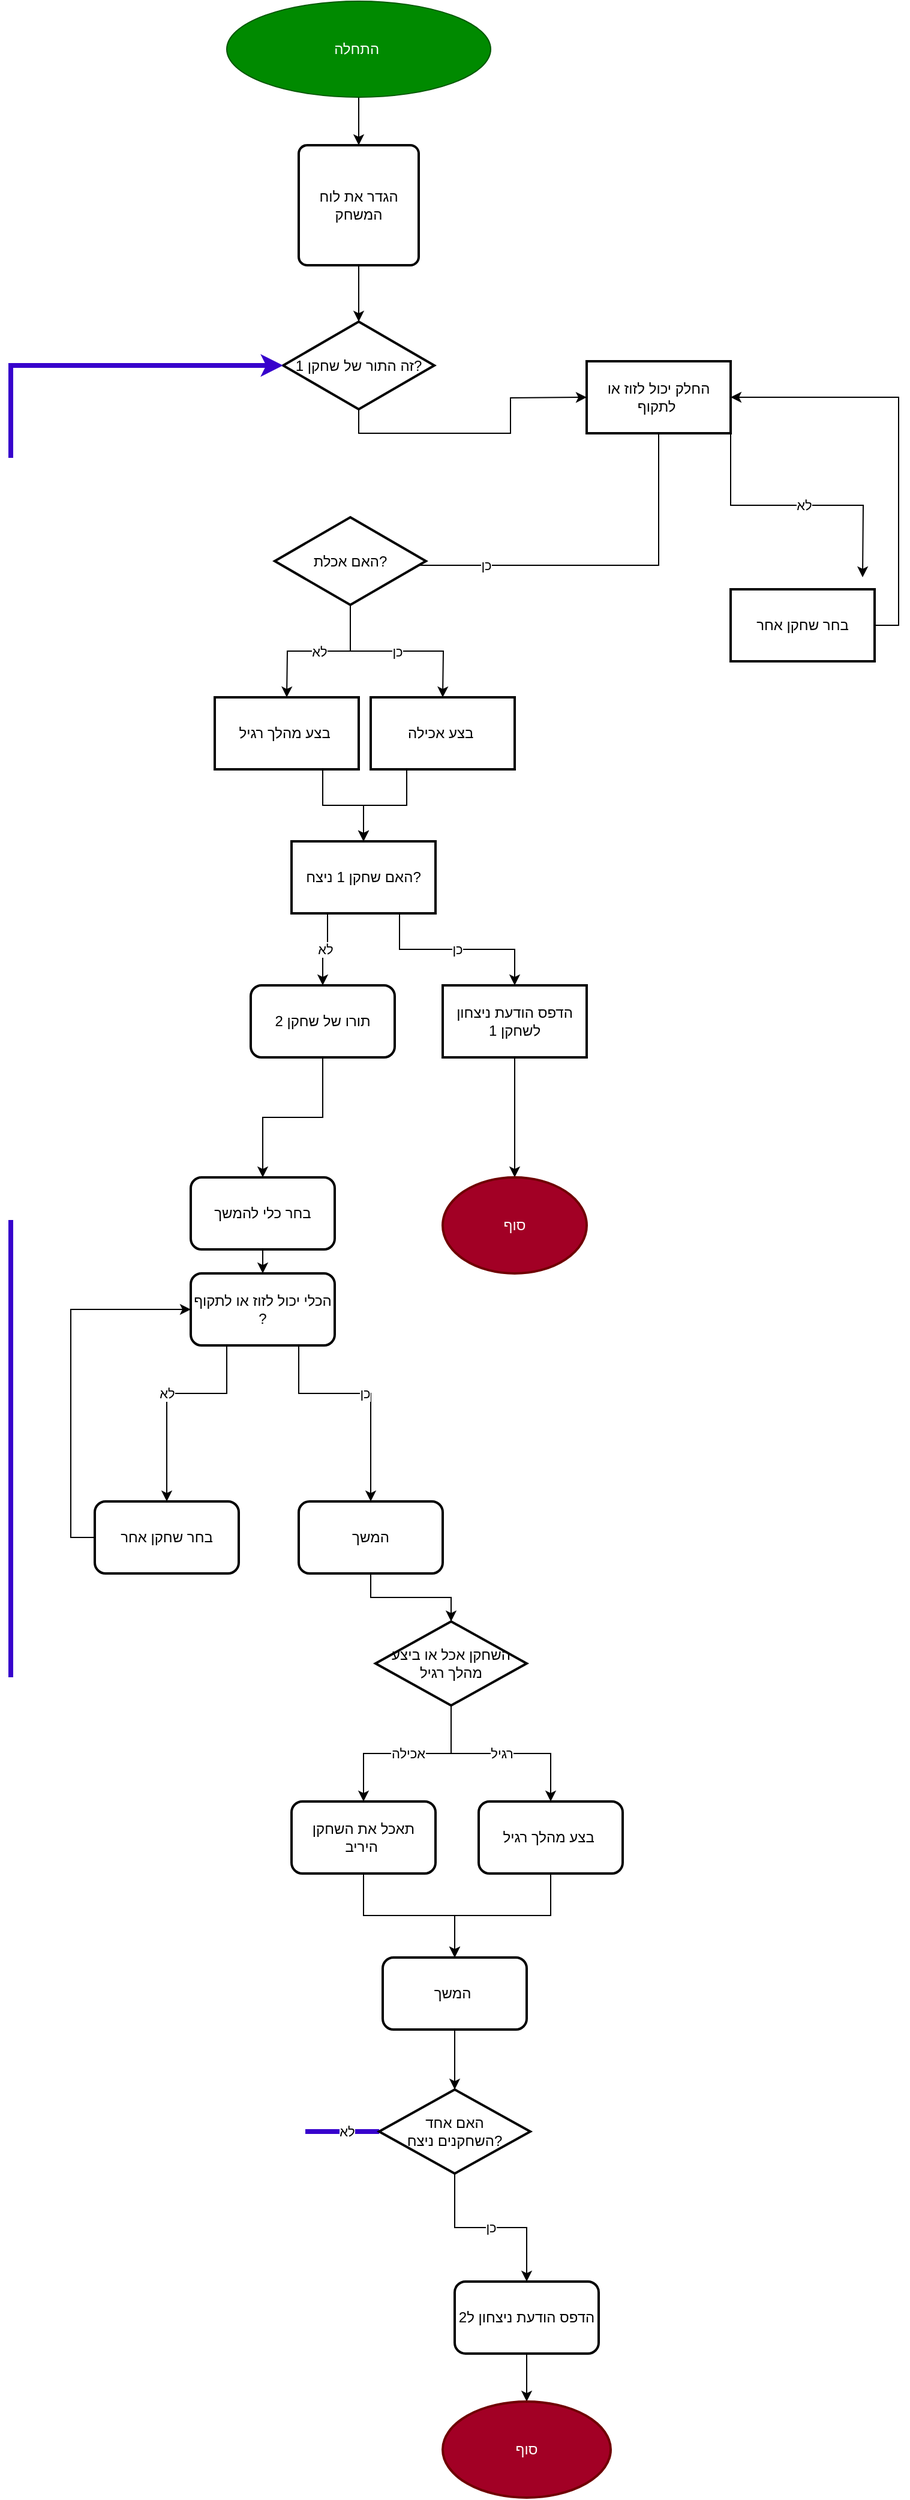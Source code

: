 <mxfile version="21.3.2" type="github">
  <diagram id="C5RBs43oDa-KdzZeNtuy" name="Page-1">
    <mxGraphModel dx="1050" dy="581" grid="1" gridSize="10" guides="1" tooltips="1" connect="1" arrows="1" fold="1" page="1" pageScale="1" pageWidth="827" pageHeight="1169" math="0" shadow="0">
      <root>
        <mxCell id="WIyWlLk6GJQsqaUBKTNV-0" />
        <mxCell id="WIyWlLk6GJQsqaUBKTNV-1" parent="WIyWlLk6GJQsqaUBKTNV-0" />
        <mxCell id="cDAYfYiGvi2COIqTTSTw-47" style="edgeStyle=orthogonalEdgeStyle;rounded=0;orthogonalLoop=1;jettySize=auto;html=1;entryX=0.5;entryY=0;entryDx=0;entryDy=0;" parent="WIyWlLk6GJQsqaUBKTNV-1" source="cDAYfYiGvi2COIqTTSTw-45" target="cDAYfYiGvi2COIqTTSTw-46" edge="1">
          <mxGeometry relative="1" as="geometry" />
        </mxCell>
        <mxCell id="cDAYfYiGvi2COIqTTSTw-45" value="התחלה&amp;nbsp;" style="ellipse;whiteSpace=wrap;html=1;fillColor=#008a00;fontColor=#ffffff;strokeColor=#005700;" parent="WIyWlLk6GJQsqaUBKTNV-1" vertex="1">
          <mxGeometry x="240" y="20" width="220" height="80" as="geometry" />
        </mxCell>
        <mxCell id="cDAYfYiGvi2COIqTTSTw-51" style="edgeStyle=orthogonalEdgeStyle;rounded=0;orthogonalLoop=1;jettySize=auto;html=1;exitX=0.5;exitY=1;exitDx=0;exitDy=0;entryX=0.5;entryY=0;entryDx=0;entryDy=0;entryPerimeter=0;" parent="WIyWlLk6GJQsqaUBKTNV-1" source="cDAYfYiGvi2COIqTTSTw-46" target="cDAYfYiGvi2COIqTTSTw-48" edge="1">
          <mxGeometry relative="1" as="geometry" />
        </mxCell>
        <mxCell id="cDAYfYiGvi2COIqTTSTw-46" value="הגדר את לוח המשחק" style="rounded=1;whiteSpace=wrap;html=1;absoluteArcSize=1;arcSize=14;strokeWidth=2;" parent="WIyWlLk6GJQsqaUBKTNV-1" vertex="1">
          <mxGeometry x="300" y="140" width="100" height="100" as="geometry" />
        </mxCell>
        <mxCell id="cDAYfYiGvi2COIqTTSTw-150" style="edgeStyle=orthogonalEdgeStyle;rounded=0;orthogonalLoop=1;jettySize=auto;html=1;exitX=0.5;exitY=1;exitDx=0;exitDy=0;exitPerimeter=0;" parent="WIyWlLk6GJQsqaUBKTNV-1" source="cDAYfYiGvi2COIqTTSTw-48" edge="1">
          <mxGeometry relative="1" as="geometry">
            <mxPoint x="540" y="350" as="targetPoint" />
          </mxGeometry>
        </mxCell>
        <mxCell id="cDAYfYiGvi2COIqTTSTw-48" value="זה התור של שחקן 1?" style="strokeWidth=2;html=1;shape=mxgraph.flowchart.decision;whiteSpace=wrap;" parent="WIyWlLk6GJQsqaUBKTNV-1" vertex="1">
          <mxGeometry x="287" y="287" width="126" height="73" as="geometry" />
        </mxCell>
        <mxCell id="cDAYfYiGvi2COIqTTSTw-75" value="כן" style="edgeStyle=orthogonalEdgeStyle;rounded=0;orthogonalLoop=1;jettySize=auto;html=1;exitX=0.5;exitY=1;exitDx=0;exitDy=0;exitPerimeter=0;" parent="WIyWlLk6GJQsqaUBKTNV-1" source="QLwqlWArIf-RWkTs_ufm-1" edge="1">
          <mxGeometry relative="1" as="geometry">
            <mxPoint x="420" y="600" as="targetPoint" />
            <mxPoint x="360" y="520" as="sourcePoint" />
          </mxGeometry>
        </mxCell>
        <mxCell id="cDAYfYiGvi2COIqTTSTw-76" value="לא" style="edgeStyle=orthogonalEdgeStyle;rounded=0;orthogonalLoop=1;jettySize=auto;html=1;exitX=0.5;exitY=1;exitDx=0;exitDy=0;exitPerimeter=0;" parent="WIyWlLk6GJQsqaUBKTNV-1" source="QLwqlWArIf-RWkTs_ufm-1" edge="1">
          <mxGeometry relative="1" as="geometry">
            <mxPoint x="290" y="600" as="targetPoint" />
            <mxPoint x="360" y="520" as="sourcePoint" />
          </mxGeometry>
        </mxCell>
        <mxCell id="cDAYfYiGvi2COIqTTSTw-85" value="" style="edgeStyle=orthogonalEdgeStyle;rounded=0;orthogonalLoop=1;jettySize=auto;html=1;" parent="WIyWlLk6GJQsqaUBKTNV-1" target="cDAYfYiGvi2COIqTTSTw-84" edge="1">
          <mxGeometry relative="1" as="geometry">
            <mxPoint x="290" y="660" as="sourcePoint" />
          </mxGeometry>
        </mxCell>
        <mxCell id="cDAYfYiGvi2COIqTTSTw-83" value="" style="edgeStyle=orthogonalEdgeStyle;rounded=0;orthogonalLoop=1;jettySize=auto;html=1;" parent="WIyWlLk6GJQsqaUBKTNV-1" target="cDAYfYiGvi2COIqTTSTw-82" edge="1">
          <mxGeometry relative="1" as="geometry">
            <mxPoint x="430" y="660" as="sourcePoint" />
          </mxGeometry>
        </mxCell>
        <mxCell id="cDAYfYiGvi2COIqTTSTw-87" style="edgeStyle=orthogonalEdgeStyle;rounded=0;orthogonalLoop=1;jettySize=auto;html=1;exitX=0.25;exitY=1;exitDx=0;exitDy=0;entryX=0.5;entryY=0;entryDx=0;entryDy=0;" parent="WIyWlLk6GJQsqaUBKTNV-1" source="cDAYfYiGvi2COIqTTSTw-82" target="cDAYfYiGvi2COIqTTSTw-88" edge="1">
          <mxGeometry relative="1" as="geometry">
            <mxPoint x="360" y="850" as="targetPoint" />
          </mxGeometry>
        </mxCell>
        <mxCell id="cDAYfYiGvi2COIqTTSTw-82" value="בצע אכילה&amp;nbsp;" style="whiteSpace=wrap;html=1;strokeWidth=2;" parent="WIyWlLk6GJQsqaUBKTNV-1" vertex="1">
          <mxGeometry x="360" y="600" width="120" height="60" as="geometry" />
        </mxCell>
        <mxCell id="cDAYfYiGvi2COIqTTSTw-84" value="בצע מהלך רגיל&amp;nbsp;" style="whiteSpace=wrap;html=1;strokeWidth=2;" parent="WIyWlLk6GJQsqaUBKTNV-1" vertex="1">
          <mxGeometry x="230" y="600" width="120" height="60" as="geometry" />
        </mxCell>
        <mxCell id="cDAYfYiGvi2COIqTTSTw-90" value="כן" style="edgeStyle=orthogonalEdgeStyle;rounded=0;orthogonalLoop=1;jettySize=auto;html=1;exitX=0.75;exitY=1;exitDx=0;exitDy=0;entryX=0.5;entryY=0;entryDx=0;entryDy=0;" parent="WIyWlLk6GJQsqaUBKTNV-1" source="cDAYfYiGvi2COIqTTSTw-88" target="cDAYfYiGvi2COIqTTSTw-98" edge="1">
          <mxGeometry relative="1" as="geometry">
            <mxPoint x="460" y="970" as="targetPoint" />
          </mxGeometry>
        </mxCell>
        <mxCell id="cDAYfYiGvi2COIqTTSTw-91" value="לא" style="edgeStyle=orthogonalEdgeStyle;rounded=0;orthogonalLoop=1;jettySize=auto;html=1;exitX=0.25;exitY=1;exitDx=0;exitDy=0;entryX=0.5;entryY=0;entryDx=0;entryDy=0;" parent="WIyWlLk6GJQsqaUBKTNV-1" source="cDAYfYiGvi2COIqTTSTw-88" target="cDAYfYiGvi2COIqTTSTw-96" edge="1">
          <mxGeometry relative="1" as="geometry">
            <mxPoint x="300" y="970" as="targetPoint" />
          </mxGeometry>
        </mxCell>
        <mxCell id="cDAYfYiGvi2COIqTTSTw-101" value="" style="edgeStyle=orthogonalEdgeStyle;rounded=0;orthogonalLoop=1;jettySize=auto;html=1;" parent="WIyWlLk6GJQsqaUBKTNV-1" source="cDAYfYiGvi2COIqTTSTw-96" target="cDAYfYiGvi2COIqTTSTw-100" edge="1">
          <mxGeometry relative="1" as="geometry" />
        </mxCell>
        <mxCell id="cDAYfYiGvi2COIqTTSTw-96" value="תורו של שחקן 2" style="rounded=1;whiteSpace=wrap;html=1;strokeWidth=2;" parent="WIyWlLk6GJQsqaUBKTNV-1" vertex="1">
          <mxGeometry x="260" y="840" width="120" height="60" as="geometry" />
        </mxCell>
        <mxCell id="cDAYfYiGvi2COIqTTSTw-148" value="" style="edgeStyle=orthogonalEdgeStyle;rounded=0;orthogonalLoop=1;jettySize=auto;html=1;" parent="WIyWlLk6GJQsqaUBKTNV-1" source="cDAYfYiGvi2COIqTTSTw-98" target="cDAYfYiGvi2COIqTTSTw-147" edge="1">
          <mxGeometry relative="1" as="geometry" />
        </mxCell>
        <mxCell id="cDAYfYiGvi2COIqTTSTw-98" value="הדפס הודעת ניצחון לשחקן 1" style="whiteSpace=wrap;html=1;strokeWidth=2;" parent="WIyWlLk6GJQsqaUBKTNV-1" vertex="1">
          <mxGeometry x="420" y="840" width="120" height="60" as="geometry" />
        </mxCell>
        <mxCell id="cDAYfYiGvi2COIqTTSTw-103" value="" style="edgeStyle=orthogonalEdgeStyle;rounded=0;orthogonalLoop=1;jettySize=auto;html=1;" parent="WIyWlLk6GJQsqaUBKTNV-1" source="cDAYfYiGvi2COIqTTSTw-100" target="cDAYfYiGvi2COIqTTSTw-102" edge="1">
          <mxGeometry relative="1" as="geometry" />
        </mxCell>
        <mxCell id="cDAYfYiGvi2COIqTTSTw-100" value="בחר כלי להמשך" style="whiteSpace=wrap;html=1;rounded=1;strokeWidth=2;" parent="WIyWlLk6GJQsqaUBKTNV-1" vertex="1">
          <mxGeometry x="210" y="1000" width="120" height="60" as="geometry" />
        </mxCell>
        <mxCell id="cDAYfYiGvi2COIqTTSTw-104" value="כן" style="edgeStyle=orthogonalEdgeStyle;rounded=0;orthogonalLoop=1;jettySize=auto;html=1;exitX=0.75;exitY=1;exitDx=0;exitDy=0;entryX=0.5;entryY=0;entryDx=0;entryDy=0;" parent="WIyWlLk6GJQsqaUBKTNV-1" source="cDAYfYiGvi2COIqTTSTw-102" target="cDAYfYiGvi2COIqTTSTw-112" edge="1">
          <mxGeometry relative="1" as="geometry">
            <mxPoint x="630" y="1500" as="targetPoint" />
            <Array as="points">
              <mxPoint x="300" y="1180" />
              <mxPoint x="360" y="1180" />
            </Array>
          </mxGeometry>
        </mxCell>
        <mxCell id="cDAYfYiGvi2COIqTTSTw-105" value="לא" style="edgeStyle=orthogonalEdgeStyle;rounded=0;orthogonalLoop=1;jettySize=auto;html=1;exitX=0.25;exitY=1;exitDx=0;exitDy=0;entryX=0.5;entryY=0;entryDx=0;entryDy=0;" parent="WIyWlLk6GJQsqaUBKTNV-1" source="cDAYfYiGvi2COIqTTSTw-102" target="cDAYfYiGvi2COIqTTSTw-110" edge="1">
          <mxGeometry relative="1" as="geometry">
            <mxPoint x="330" y="1550" as="targetPoint" />
            <Array as="points">
              <mxPoint x="240" y="1180" />
              <mxPoint x="190" y="1180" />
            </Array>
          </mxGeometry>
        </mxCell>
        <mxCell id="cDAYfYiGvi2COIqTTSTw-102" value="הכלי יכול לזוז או לתקוף ?" style="whiteSpace=wrap;html=1;rounded=1;strokeWidth=2;" parent="WIyWlLk6GJQsqaUBKTNV-1" vertex="1">
          <mxGeometry x="210" y="1080" width="120" height="60" as="geometry" />
        </mxCell>
        <mxCell id="cDAYfYiGvi2COIqTTSTw-164" style="edgeStyle=orthogonalEdgeStyle;rounded=0;orthogonalLoop=1;jettySize=auto;html=1;exitX=0;exitY=0.5;exitDx=0;exitDy=0;entryX=0;entryY=0.5;entryDx=0;entryDy=0;" parent="WIyWlLk6GJQsqaUBKTNV-1" source="cDAYfYiGvi2COIqTTSTw-110" target="cDAYfYiGvi2COIqTTSTw-102" edge="1">
          <mxGeometry relative="1" as="geometry" />
        </mxCell>
        <mxCell id="cDAYfYiGvi2COIqTTSTw-110" value="בחר שחקן אחר" style="whiteSpace=wrap;html=1;rounded=1;strokeWidth=2;" parent="WIyWlLk6GJQsqaUBKTNV-1" vertex="1">
          <mxGeometry x="130" y="1270" width="120" height="60" as="geometry" />
        </mxCell>
        <mxCell id="cDAYfYiGvi2COIqTTSTw-116" value="" style="edgeStyle=orthogonalEdgeStyle;rounded=0;orthogonalLoop=1;jettySize=auto;html=1;entryX=0.5;entryY=0;entryDx=0;entryDy=0;entryPerimeter=0;" parent="WIyWlLk6GJQsqaUBKTNV-1" source="cDAYfYiGvi2COIqTTSTw-112" target="QLwqlWArIf-RWkTs_ufm-4" edge="1">
          <mxGeometry relative="1" as="geometry" />
        </mxCell>
        <mxCell id="cDAYfYiGvi2COIqTTSTw-112" value="המשך" style="whiteSpace=wrap;html=1;rounded=1;strokeWidth=2;" parent="WIyWlLk6GJQsqaUBKTNV-1" vertex="1">
          <mxGeometry x="300" y="1270" width="120" height="60" as="geometry" />
        </mxCell>
        <mxCell id="cDAYfYiGvi2COIqTTSTw-118" value="אכילה" style="edgeStyle=orthogonalEdgeStyle;rounded=0;orthogonalLoop=1;jettySize=auto;html=1;exitX=0.5;exitY=1;exitDx=0;exitDy=0;entryX=0.5;entryY=0;entryDx=0;entryDy=0;exitPerimeter=0;" parent="WIyWlLk6GJQsqaUBKTNV-1" source="QLwqlWArIf-RWkTs_ufm-4" target="cDAYfYiGvi2COIqTTSTw-125" edge="1">
          <mxGeometry relative="1" as="geometry">
            <mxPoint x="380" y="1920" as="targetPoint" />
          </mxGeometry>
        </mxCell>
        <mxCell id="cDAYfYiGvi2COIqTTSTw-121" value="רגיל" style="edgeStyle=orthogonalEdgeStyle;rounded=0;orthogonalLoop=1;jettySize=auto;html=1;exitX=0.5;exitY=1;exitDx=0;exitDy=0;entryX=0.5;entryY=0;entryDx=0;entryDy=0;exitPerimeter=0;" parent="WIyWlLk6GJQsqaUBKTNV-1" source="QLwqlWArIf-RWkTs_ufm-4" target="cDAYfYiGvi2COIqTTSTw-127" edge="1">
          <mxGeometry relative="1" as="geometry">
            <mxPoint x="550" y="1520" as="targetPoint" />
          </mxGeometry>
        </mxCell>
        <mxCell id="cDAYfYiGvi2COIqTTSTw-130" style="edgeStyle=orthogonalEdgeStyle;rounded=0;orthogonalLoop=1;jettySize=auto;html=1;exitX=0.5;exitY=1;exitDx=0;exitDy=0;entryX=0.5;entryY=0;entryDx=0;entryDy=0;" parent="WIyWlLk6GJQsqaUBKTNV-1" source="cDAYfYiGvi2COIqTTSTw-125" target="cDAYfYiGvi2COIqTTSTw-131" edge="1">
          <mxGeometry relative="1" as="geometry">
            <mxPoint x="470" y="2230" as="targetPoint" />
          </mxGeometry>
        </mxCell>
        <mxCell id="cDAYfYiGvi2COIqTTSTw-125" value="תאכל את השחקן היריב&amp;nbsp;" style="whiteSpace=wrap;html=1;rounded=1;strokeWidth=2;" parent="WIyWlLk6GJQsqaUBKTNV-1" vertex="1">
          <mxGeometry x="294" y="1520" width="120" height="60" as="geometry" />
        </mxCell>
        <mxCell id="cDAYfYiGvi2COIqTTSTw-129" style="edgeStyle=orthogonalEdgeStyle;rounded=0;orthogonalLoop=1;jettySize=auto;html=1;exitX=0.5;exitY=1;exitDx=0;exitDy=0;entryX=0.5;entryY=0;entryDx=0;entryDy=0;" parent="WIyWlLk6GJQsqaUBKTNV-1" source="cDAYfYiGvi2COIqTTSTw-127" target="cDAYfYiGvi2COIqTTSTw-131" edge="1">
          <mxGeometry relative="1" as="geometry">
            <mxPoint x="470" y="2220" as="targetPoint" />
          </mxGeometry>
        </mxCell>
        <mxCell id="cDAYfYiGvi2COIqTTSTw-127" value="בצע מהלך רגיל&amp;nbsp;" style="whiteSpace=wrap;html=1;rounded=1;strokeWidth=2;" parent="WIyWlLk6GJQsqaUBKTNV-1" vertex="1">
          <mxGeometry x="450" y="1520" width="120" height="60" as="geometry" />
        </mxCell>
        <mxCell id="cDAYfYiGvi2COIqTTSTw-134" value="" style="edgeStyle=orthogonalEdgeStyle;rounded=0;orthogonalLoop=1;jettySize=auto;html=1;entryX=0.5;entryY=0;entryDx=0;entryDy=0;entryPerimeter=0;" parent="WIyWlLk6GJQsqaUBKTNV-1" source="cDAYfYiGvi2COIqTTSTw-131" target="QLwqlWArIf-RWkTs_ufm-2" edge="1">
          <mxGeometry relative="1" as="geometry">
            <mxPoint x="430" y="1780" as="targetPoint" />
          </mxGeometry>
        </mxCell>
        <mxCell id="cDAYfYiGvi2COIqTTSTw-131" value="המשך&amp;nbsp;" style="whiteSpace=wrap;html=1;rounded=1;strokeWidth=2;" parent="WIyWlLk6GJQsqaUBKTNV-1" vertex="1">
          <mxGeometry x="370" y="1650" width="120" height="60" as="geometry" />
        </mxCell>
        <mxCell id="cDAYfYiGvi2COIqTTSTw-142" value="לא" style="edgeStyle=orthogonalEdgeStyle;rounded=0;orthogonalLoop=1;jettySize=auto;html=1;exitX=0;exitY=0.5;exitDx=0;exitDy=0;entryX=0;entryY=0.5;entryDx=0;entryDy=0;entryPerimeter=0;fillColor=#6a00ff;strokeColor=#3700CC;strokeWidth=4;exitPerimeter=0;" parent="WIyWlLk6GJQsqaUBKTNV-1" source="QLwqlWArIf-RWkTs_ufm-2" target="cDAYfYiGvi2COIqTTSTw-48" edge="1">
          <mxGeometry x="-0.972" relative="1" as="geometry">
            <mxPoint x="10" y="1180" as="targetPoint" />
            <mxPoint x="200" y="1895" as="sourcePoint" />
            <Array as="points">
              <mxPoint x="60" y="1795" />
              <mxPoint x="60" y="324" />
            </Array>
            <mxPoint x="1" as="offset" />
          </mxGeometry>
        </mxCell>
        <mxCell id="cDAYfYiGvi2COIqTTSTw-144" value="כן" style="edgeStyle=orthogonalEdgeStyle;rounded=0;orthogonalLoop=1;jettySize=auto;html=1;exitX=0.5;exitY=1;exitDx=0;exitDy=0;exitPerimeter=0;" parent="WIyWlLk6GJQsqaUBKTNV-1" source="QLwqlWArIf-RWkTs_ufm-2" target="cDAYfYiGvi2COIqTTSTw-143" edge="1">
          <mxGeometry relative="1" as="geometry">
            <mxPoint x="610" y="1970" as="sourcePoint" />
          </mxGeometry>
        </mxCell>
        <mxCell id="cDAYfYiGvi2COIqTTSTw-146" value="" style="edgeStyle=orthogonalEdgeStyle;rounded=0;orthogonalLoop=1;jettySize=auto;html=1;" parent="WIyWlLk6GJQsqaUBKTNV-1" source="cDAYfYiGvi2COIqTTSTw-143" target="cDAYfYiGvi2COIqTTSTw-145" edge="1">
          <mxGeometry relative="1" as="geometry" />
        </mxCell>
        <mxCell id="cDAYfYiGvi2COIqTTSTw-143" value="הדפס הודעת ניצחון ל2" style="whiteSpace=wrap;html=1;rounded=1;strokeWidth=2;" parent="WIyWlLk6GJQsqaUBKTNV-1" vertex="1">
          <mxGeometry x="430" y="1920" width="120" height="60" as="geometry" />
        </mxCell>
        <mxCell id="cDAYfYiGvi2COIqTTSTw-145" value="סוף" style="ellipse;whiteSpace=wrap;html=1;rounded=1;strokeWidth=2;fillColor=#a20025;fontColor=#ffffff;strokeColor=#6F0000;" parent="WIyWlLk6GJQsqaUBKTNV-1" vertex="1">
          <mxGeometry x="420" y="2020" width="140" height="80" as="geometry" />
        </mxCell>
        <mxCell id="cDAYfYiGvi2COIqTTSTw-147" value="סוף" style="ellipse;whiteSpace=wrap;html=1;strokeWidth=2;fillColor=#a20025;fontColor=#ffffff;strokeColor=#6F0000;" parent="WIyWlLk6GJQsqaUBKTNV-1" vertex="1">
          <mxGeometry x="420" y="1000" width="120" height="80" as="geometry" />
        </mxCell>
        <mxCell id="cDAYfYiGvi2COIqTTSTw-154" value="כן" style="edgeStyle=orthogonalEdgeStyle;rounded=0;orthogonalLoop=1;jettySize=auto;html=1;entryX=1;entryY=0.5;entryDx=0;entryDy=0;entryPerimeter=0;" parent="WIyWlLk6GJQsqaUBKTNV-1" source="cDAYfYiGvi2COIqTTSTw-151" target="QLwqlWArIf-RWkTs_ufm-1" edge="1">
          <mxGeometry relative="1" as="geometry">
            <mxPoint x="420" y="490" as="targetPoint" />
            <Array as="points">
              <mxPoint x="600" y="490" />
              <mxPoint x="306" y="490" />
            </Array>
          </mxGeometry>
        </mxCell>
        <mxCell id="cDAYfYiGvi2COIqTTSTw-156" style="edgeStyle=orthogonalEdgeStyle;rounded=0;orthogonalLoop=1;jettySize=auto;html=1;exitX=1;exitY=1;exitDx=0;exitDy=0;" parent="WIyWlLk6GJQsqaUBKTNV-1" source="cDAYfYiGvi2COIqTTSTw-151" edge="1">
          <mxGeometry relative="1" as="geometry">
            <mxPoint x="770" y="500" as="targetPoint" />
          </mxGeometry>
        </mxCell>
        <mxCell id="cDAYfYiGvi2COIqTTSTw-162" value="לא" style="edgeLabel;html=1;align=center;verticalAlign=middle;resizable=0;points=[];" parent="cDAYfYiGvi2COIqTTSTw-156" vertex="1" connectable="0">
          <mxGeometry x="0.049" relative="1" as="geometry">
            <mxPoint as="offset" />
          </mxGeometry>
        </mxCell>
        <mxCell id="cDAYfYiGvi2COIqTTSTw-151" value="החלק יכול לזוז או לתקוף&amp;nbsp;" style="whiteSpace=wrap;html=1;strokeWidth=2;" parent="WIyWlLk6GJQsqaUBKTNV-1" vertex="1">
          <mxGeometry x="540" y="320" width="120" height="60" as="geometry" />
        </mxCell>
        <mxCell id="cDAYfYiGvi2COIqTTSTw-161" style="edgeStyle=orthogonalEdgeStyle;rounded=0;orthogonalLoop=1;jettySize=auto;html=1;exitX=1;exitY=0.5;exitDx=0;exitDy=0;entryX=1;entryY=0.5;entryDx=0;entryDy=0;" parent="WIyWlLk6GJQsqaUBKTNV-1" source="cDAYfYiGvi2COIqTTSTw-159" target="cDAYfYiGvi2COIqTTSTw-151" edge="1">
          <mxGeometry relative="1" as="geometry" />
        </mxCell>
        <mxCell id="cDAYfYiGvi2COIqTTSTw-159" value="בחר שחקן אחר" style="whiteSpace=wrap;html=1;strokeWidth=2;" parent="WIyWlLk6GJQsqaUBKTNV-1" vertex="1">
          <mxGeometry x="660" y="510" width="120" height="60" as="geometry" />
        </mxCell>
        <mxCell id="cDAYfYiGvi2COIqTTSTw-163" value="" style="edgeStyle=orthogonalEdgeStyle;rounded=0;orthogonalLoop=1;jettySize=auto;html=1;exitX=0.75;exitY=1;exitDx=0;exitDy=0;" parent="WIyWlLk6GJQsqaUBKTNV-1" source="cDAYfYiGvi2COIqTTSTw-84" target="cDAYfYiGvi2COIqTTSTw-88" edge="1">
          <mxGeometry relative="1" as="geometry">
            <mxPoint x="360" y="850" as="targetPoint" />
            <mxPoint x="320" y="660" as="sourcePoint" />
          </mxGeometry>
        </mxCell>
        <mxCell id="cDAYfYiGvi2COIqTTSTw-88" value="האם שחקן 1 ניצח?" style="whiteSpace=wrap;html=1;strokeWidth=2;" parent="WIyWlLk6GJQsqaUBKTNV-1" vertex="1">
          <mxGeometry x="294" y="720" width="120" height="60" as="geometry" />
        </mxCell>
        <mxCell id="QLwqlWArIf-RWkTs_ufm-1" value="האם אכלת?" style="strokeWidth=2;html=1;shape=mxgraph.flowchart.decision;whiteSpace=wrap;" parent="WIyWlLk6GJQsqaUBKTNV-1" vertex="1">
          <mxGeometry x="280" y="450" width="126" height="73" as="geometry" />
        </mxCell>
        <mxCell id="QLwqlWArIf-RWkTs_ufm-2" value="האם אחד &lt;br&gt;השחקנים ניצח?" style="strokeWidth=2;html=1;shape=mxgraph.flowchart.decision;whiteSpace=wrap;" parent="WIyWlLk6GJQsqaUBKTNV-1" vertex="1">
          <mxGeometry x="367" y="1760" width="126" height="70" as="geometry" />
        </mxCell>
        <mxCell id="QLwqlWArIf-RWkTs_ufm-4" value="השחקן אכל או ביצע&lt;br&gt;&amp;nbsp;מהלך רגיל&amp;nbsp;" style="strokeWidth=2;html=1;shape=mxgraph.flowchart.decision;whiteSpace=wrap;" parent="WIyWlLk6GJQsqaUBKTNV-1" vertex="1">
          <mxGeometry x="364" y="1370" width="126" height="70" as="geometry" />
        </mxCell>
      </root>
    </mxGraphModel>
  </diagram>
</mxfile>
